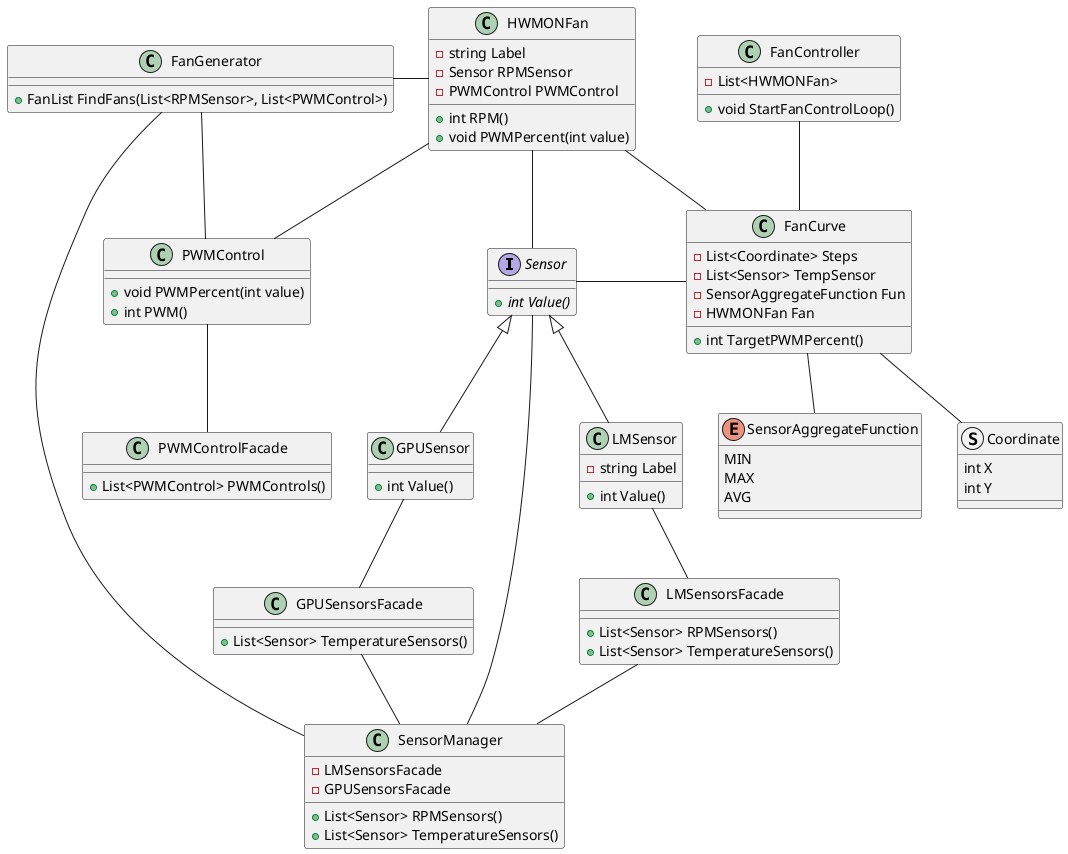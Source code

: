 @startuml
interface Sensor {
        + {abstract} int Value()
}

class LMSensor {
        - string Label

        + int Value()
}

class GPUSensor {
        + int Value()
}

class HWMONFan {
        - string Label
        - Sensor RPMSensor
        - PWMControl PWMControl

        + int RPM()
        + void PWMPercent(int value)
}

class PWMControl {
        + void PWMPercent(int value)
        + int PWM()
}

class PWMControlFacade {
        + List<PWMControl> PWMControls()
}

class LMSensorsFacade
{
        + List<Sensor> RPMSensors()
        + List<Sensor> TemperatureSensors()
}

class GPUSensorsFacade
{
        + List<Sensor> TemperatureSensors()
}

class SensorManager
{
        - LMSensorsFacade
        - GPUSensorsFacade

        + List<Sensor> RPMSensors()
        + List<Sensor> TemperatureSensors()
}

class FanGenerator
{
        + FanList FindFans(List<RPMSensor>, List<PWMControl>)
}

struct Coordinate
{
        int X
        int Y
}

enum SensorAggregateFunction
{
        MIN
        MAX
        AVG
}

class FanCurve
{
        - List<Coordinate> Steps
        - List<Sensor> TempSensor
        - SensorAggregateFunction Fun
        - HWMONFan Fan

        + int TargetPWMPercent()
}

class FanController
{
        - List<HWMONFan>

        + void StartFanControlLoop()
}

HWMONFan -- Sensor
HWMONFan -- PWMControl
HWMONFan - FanCurve

PWMControl -- PWMControlFacade

Sensor <|-- LMSensor
Sensor <|-- GPUSensor

SensorManager - Sensor

LMSensor -- LMSensorsFacade
GPUSensor -- GPUSensorsFacade
LMSensorsFacade -- SensorManager
GPUSensorsFacade -- SensorManager

FanGenerator - HWMONFan
FanGenerator - SensorManager
FanGenerator - PWMControl

Sensor - FanCurve
FanCurve -- Coordinate
FanCurve -- SensorAggregateFunction

FanController -- FanCurve
@enduml

